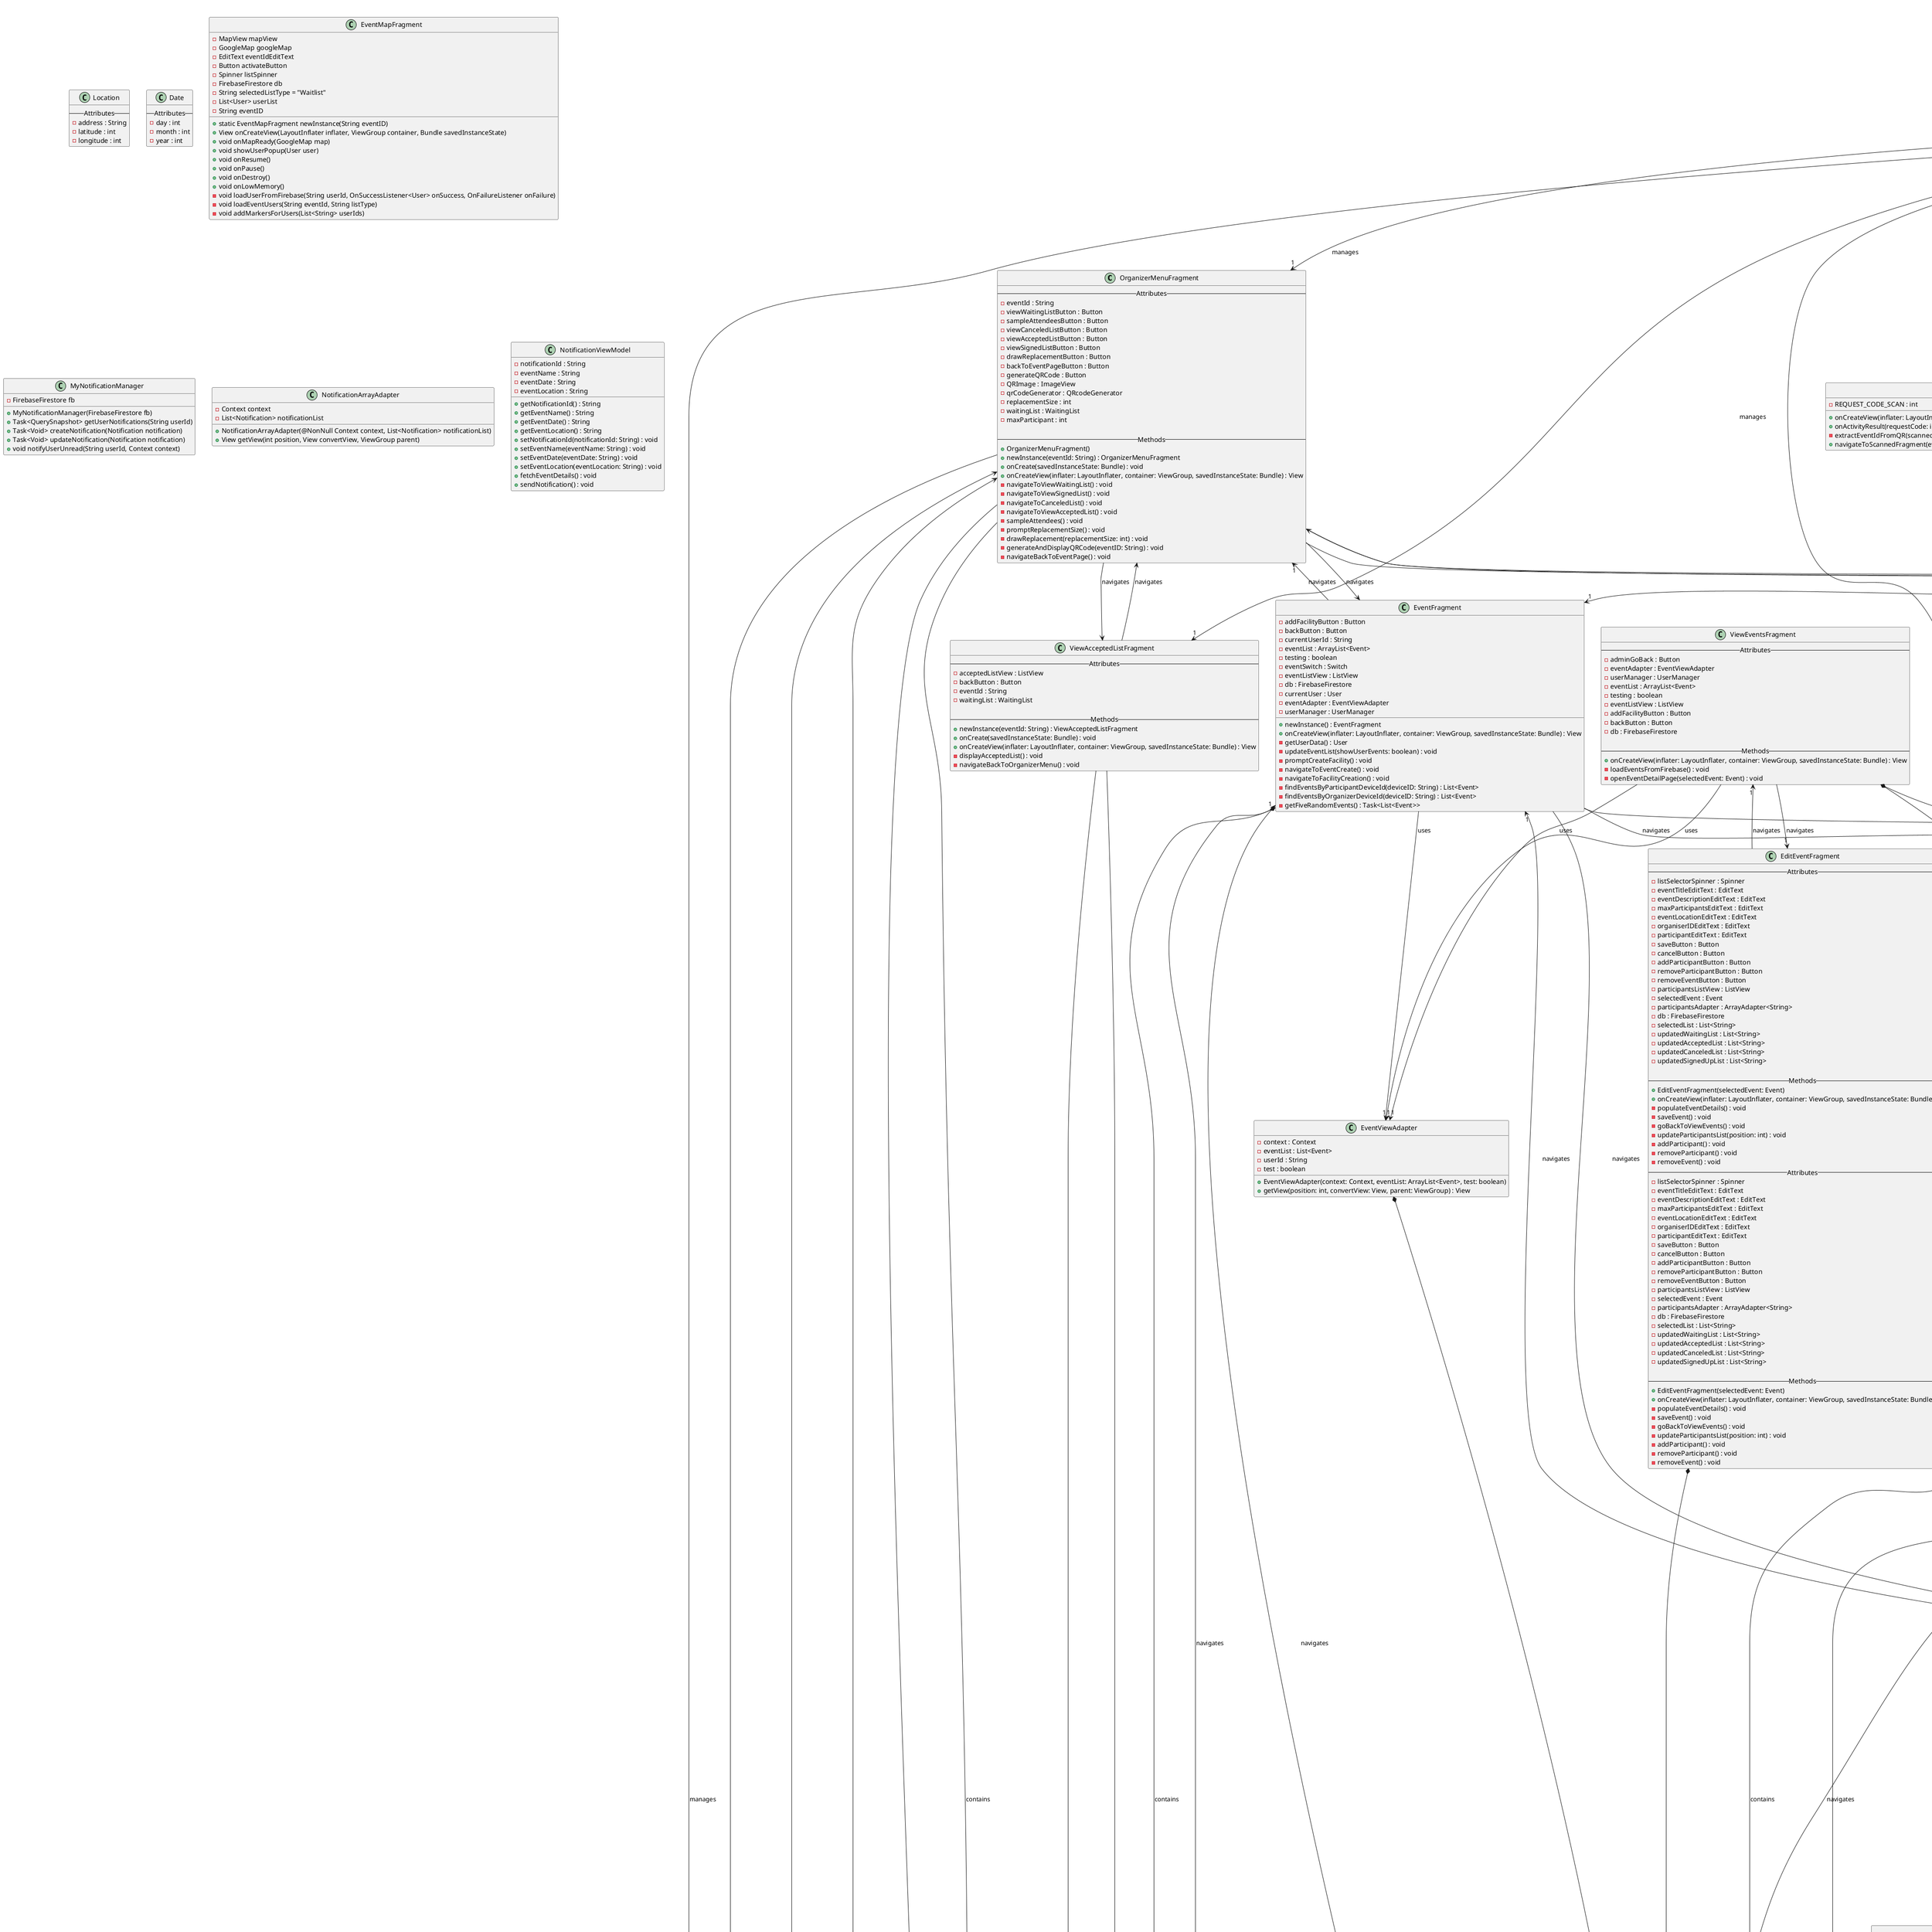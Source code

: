 @startuml
class OrganizerMenuFragment {
    -- Attributes --
    - eventId : String
    - viewWaitingListButton : Button
    - sampleAttendeesButton : Button
    - viewCanceledListButton : Button
    - viewAcceptedListButton : Button
    - viewSignedListButton : Button
    - drawReplacementButton : Button
    - backToEventPageButton : Button
    - generateQRCode : Button
    - QRImage : ImageView
    - qrCodeGenerator : QRcodeGenerator
    - replacementSize : int
    - waitingList : WaitingList
    - maxParticipant : int

    -- Methods --
    + OrganizerMenuFragment()
    + newInstance(eventId: String) : OrganizerMenuFragment
    + onCreate(savedInstanceState: Bundle) : void
    + onCreateView(inflater: LayoutInflater, container: ViewGroup, savedInstanceState: Bundle) : View
    - navigateToViewWaitingList() : void
    - navigateToViewSignedList() : void
    - navigateToCanceledList() : void
    - navigateToViewAcceptedList() : void
    - sampleAttendees() : void
    - promptReplacementSize() : void
    - drawReplacement(replacementSize: int) : void
    - generateAndDisplayQRCode(eventID: String) : void
    - navigateBackToEventPage() : void
}

class ViewAcceptedListFragment {
    -- Attributes --
    - acceptedListView : ListView
    - backButton : Button
    - eventId : String
    - waitingList : WaitingList

    -- Methods --
    + newInstance(eventId: String) : ViewAcceptedListFragment
    + onCreate(savedInstanceState: Bundle) : void
    + onCreateView(inflater: LayoutInflater, container: ViewGroup, savedInstanceState: Bundle) : View
    - displayAcceptedList() : void
    - navigateBackToOrganizerMenu() : void
}

class ViewCanceledListFragment {
    -- Attributes --
    - canceledListView : ListView
    - backButton : Button
    - eventId : String
    - waitingList : WaitingList

    -- Methods --
    + newInstance(eventId: String) : ViewCanceledListFragment
    + onCreate(savedInstanceState: Bundle) : void
    + onCreateView(inflater: LayoutInflater, container: ViewGroup, savedInstanceState: Bundle) : View
    - displayCanceledList() : void
    - navigateBackToOrganizerMenu() : void
}

class ViewSignedListFragment {
    -- Attributes --
    - signedUpListView : ListView
    - backButton : Button
    - eventId : String
    - waitingList : WaitingList

    -- Methods --
    + newInstance(eventId: String) : ViewSignedListFragment
    + onCreate(savedInstanceState: Bundle) : void
    + onCreateView(inflater: LayoutInflater, container: ViewGroup, savedInstanceState: Bundle) : View
    - displaySignedUpList() : void
    - navigateBackToOrganizerMenu() : void
}

class ViewWaitingListFragment {
    -- Attributes --
    - waitingListView : ListView
    - backButton : Button
    - eventId : String
    - waitingList : WaitingList

    -- Methods --
    + newInstance(eventId: String) : ViewWaitingListFragment
    + onCreate(savedInstanceState: Bundle) : void
    + onCreateView(inflater: LayoutInflater, container: ViewGroup, savedInstanceState: Bundle) : View
    - displayWaitingList() : void
    - navigateBackToOrganizerMenu() : void
}

class WaitingList {
    -- Attributes --
    - eventId : String
    - maxParticipants : int
    - waitingParticipantIds : List<String>
    - acceptedParticipantIds : List<String>
    - signedUpParticipantIds : List<String>
    - canceledParticipantIds : List<String>

    -- Methods --
    + WaitingList()
    + WaitingList(eventId: String)
    + getEventId() : String
    + setEventId(eventId: String) : void
    + getMaxParticipants() : int
    + setMaxParticipants(maxParticipants: int) : void
    + getWaitingParticipantIds() : List<String>
    + setWaitingParticipantIds(waitingParticipantIds: List<String>) : void
    + getAcceptedParticipantIds() : List<String>
    + setAcceptedParticipantIds(acceptedParticipantIds: List<String>) : void
    + getSignedUpParticipantIds() : List<String>
    + setSignedUpParticipantIds(signedUpParticipantIds: List<String>) : void
    + getCanceledParticipantIds() : List<String>
    + setCanceledParticipantIds(canceledParticipantIds: List<String>) : void
    + addParticipantToWaitingList(participantId: String) : boolean
    + sampleParticipants(sampleSize: int) : List<String>
    + participantSignsUp(participantId: String) : String
    + cancelParticipation(participantId: String) : boolean
    + drawReplacement(replacementSize: int) : List<String>
    + loadFromFirebase() : Task<DocumentSnapshot>
    + updateToFirebase() : Task<Void>
}

class Facility {
    -- Attributes --
    - facilityID : String
    - name : String
    - address : String
    - organizer : String
    - eventName : String
    - allEvents : List<String>
    - db : FirebaseFirestore
    - facilitiesRef : CollectionReference
    - testing : boolean

    -- Methods --
    + Facility()
    + Facility(name: String, address: String, description: String, organizer: String)
    + getName() : String
    + setName(name: String) : void
    + getAddress() : String
    + setAddress(address: String) : void
    + getOrganizer() : String
    + setOrganizer(organizer: String) : void
    + getFacilityID() : String
    + setFacilityID(facilityID: String) : void
    + getEvent() : String
    + setEvent(eventName: String) : void
    + setAllEvents(allEvents: List<String>) : void
    + getAllEvents() : List<String>
    + addAllEventsItem(eventID: String) : void
    + removeAllEventsItem(eventID: String) : void
    + saveFacilityProfile() : Task<Void>
    + deleteFacility() : void
    + associateEvent(eventID: String, genEvent: boolean) : void
    + hasEvent(eventName: String) : boolean
    + updateEventInFacility(eventName: String) : void
    + createFacilityWithEvent(eventName: String) : void
    + getNewFacilityID() : String
}



class Location {
    -- Attributes --
    - address : String
    - latitude : int
    - longitude : int
}

class MainActivity {
    -- Attributes --
    - REQUEST_WRITE_STORAGE : int
    - qrGenerator : QRcodeGenerator
    - qrCodeImageView : ImageView
    - navController : NavController
    - bottomNavigationView : BottomNavigationView
    - drawerLayout : DrawerLayout
    - navigationView : NavigationView
    - drawerToggle : ActionBarDrawerToggle
    - TAG : String
    - eventIdFromQR : String
    - isLoggedIn : boolean

    -- Methods --
    + onCreate(savedInstanceState: Bundle) : void
    + onNavigationItemSelected(item: MenuItem) : boolean
    + onBackPressed() : void
    + onNewIntent(intent: Intent) : void
    - handleIntent(intent: Intent) : void
    - extractEventIdFromUrl(url: String) : String
    - showLoginFragment(eventIdFromQR: String) : void
    + onLoginSuccess() : void
    - openEventViewFragment(eventID: String) : void
}


class DataGenerator {
    -- Attributes --
    - userList : List<User>
    - facilityList : List<Facility>
    - eventList : List<Event>
    - db : FirebaseFirestore

    -- Methods --
    + DataGenerator()
    + generateAndUploadData() : void
    - generateUsers() : void
    - generateFacilities() : void
    - generateEvents() : void
    - uploadData() : void
}



class Date {
    -- Attributes --
    - day : int
    - month : int
    - year : int
}

class User {
    -- Attributes --
    - deviceId : String
    - username : String
    - email : String
    - phoneNumber : String
    - profilePictureUrl : String
    - defaultprofilepictureurl : String
    - location : String
    - address : String
    - adminLevel : boolean
    - facilityAssociated : boolean
    - notificationAsk : boolean
    - geolocationAsk : boolean
    - roles : List<String>

    -- Methods --
    + getDeviceID() : String
    + setDeviceID(deviceId: String) : void
    + getUsername() : String
    + setUsername(username: String) : void
    + getEmail() : String
    + setEmail(email: String) : void
    + getPhoneNumber() : String
    + setPhoneNumber(phoneNumber: String) : void
    + getProfilePictureUrl() : String
    + setProfilePictureUrl(profilePictureUrl: String) : void
    + getdefaultProfilePictureUrl() : String
    + setdefaultProfilePictureUrl(defaultprofilepictureurl: String) : void
    + getRoles() : List<String>
    + setRoles(roles: List<String>) : void
    + isFacilityAssociated() : boolean
    + setFacilityAssociated(facilityAssociated: boolean) : void
    + getAddress() : String
    + setAddress(address: String) : void
    + getLocation() : String
    + setLocation(location: String) : void
    + isGeolocationAsk() : boolean
    + setGeolocationAsk(geolocationAsk: boolean) : void
    + isNotificationAsk() : boolean
    + setNotificationAsk(notificationAsk: boolean) : void
    + hasRole(role: String) : boolean
    + addRole(role: String) : void
    + removeRole(role: String) : void
    + generateProfileBitmap(name: String) : Bitmap
    + defaultProfilePictureUrl(name: String) : Task<Void>
    + uploadDefaultImageToFirebaseStorage(imageBytes: byte[]) : Task<Void>
    + saveUserDataToFirestore() : Task<Void>
    + saveGeneratedImageUrl(imageURL: String) : Task<Void>
    + updateProfilePicture(newPictureUri: Uri) : void
    + deleteSelectedImageFromFirebase(imageUrl: String) : void
    + isDefaultURLMain() : boolean
    + setMainToDefault() : void

'    -- Inner Interfaces --
'    interface OnImageUploadComplete {
'        + onImageUploadComplete(imageURL: String) : void
'        + onImageUploadFailed(e: Exception) : void
'    }
'
'    interface OnImageRemovalComplete {
'        + onImageRemovalSuccess() : void
'        + onImageRemovalFailed(e: Exception) : void
'    }
'
'    interface OnProfilePictureGeneratedListener {
'        + onProfilePictureGenerated() : void
'        + onProfilePictureGenerationFailed(e: Exception) : void
'    }
'
'    interface OnUserIDGenerated {
'        + onUserIDGenerated(userID: String) : void
'    }
}

class UserManager {
    -- Attributes --
    - instance : UserManager
    - currentUser : User
    - userFacility : Facility
    - organizerEvents : List<Event>
    - userEvents : List<Event>
    - eventDatabase : List<Event>

    -- Methods --
    + getInstance() : UserManager
    + setCurrentUser(user: User) : void
    + findUserEvents() : void
    + findUserFacility() : void
    + findOrganizerEvents() : void
    + userHasFacility() : boolean
    + getCurrentUser() : User
    + getUserFacility() : Facility
    + getOrganizerEvents() : List<Event>
    + getUserEvents() : List<Event>
    + getUserId() : String
}

class EventMapFragment {
    - MapView mapView
    - GoogleMap googleMap
    - EditText eventIdEditText
    - Button activateButton
    - Spinner listSpinner
    - FirebaseFirestore db
    - String selectedListType = "Waitlist"
    - List<User> userList
    - String eventID

    + static EventMapFragment newInstance(String eventID)
    + View onCreateView(LayoutInflater inflater, ViewGroup container, Bundle savedInstanceState)
    + void onMapReady(GoogleMap map)
    + void showUserPopup(User user)
    + void onResume()
    + void onPause()
    + void onDestroy()
    + void onLowMemory()
    - void loadUserFromFirebase(String userId, OnSuccessListener<User> onSuccess, OnFailureListener onFailure)
    - void loadEventUsers(String eventId, String listType)
    - void addMarkersForUsers(List<String> userIds)
}

class TestFragment {
    -- Attributes --
    - TAG : String
    - PICK_IMAGE_REQUEST : int
    - btnGenerateData : Button
    - btnLoadData : Button
    - btnSelectImage : Button
    - btnUploadImage : Button
    - btnDelete : Button
    - imageView : ImageView
    - txtStatus : TextView
    - imageUri : Uri
    - db : FirebaseFirestore
    - storage : FirebaseStorage
    - sampleTable : SampleTable
    - francisTest : boolean

    -- Methods --
    + TestFragment()
    + onCreate(savedInstanceState: Bundle) : void
    + onCreateView(inflater: LayoutInflater, container: ViewGroup, savedInstanceState: Bundle) : View
    - generateAndSaveData() : void
    - loadDataFromFirebase() : void
    - openFileChooser() : void
    + onActivityResult(requestCode: int, resultCode: int, data: Intent) : void
    - uploadImage() : void
    - saveImageLinkToFirestore(imageUrl: String, usage: String, description: String) : void
    - deleteAllData() : void

'    -- Inner Class --
'    class ImageData {
'        -- Attributes --
'        - imageUrl : String
'        - usage : String
'        - description : String
'
'        -- Methods --
'        + ImageData()
'        + ImageData(imageUrl: String, usage: String, description: String)
'        + getImageUrl() : String
'        + getUsage() : String
'        + getDescription() : String
'    }
}

class SampleTable {
    -- Attributes --
    + UserList : List<User>
    + FacilityList : List<Facility>
    + EventList : List<Event>
    - userUpdateCount : int
    - facilityUpdateCount : int

    -- Methods --
    + makeUserList() : void
    + makeFacilityList() : void
    + makeEventList() : void
    + saveDataToFirebase(onSuccess: Runnable, onFailure: OnFailureListener) : void
    - checkCompletion(pendingWrites: AtomicInteger, failures: AtomicInteger, onSuccess: Runnable, onFailure: OnFailureListener) : void
    + getUserList() : List<User>
    + getFacilityList() : List<Facility>
    + getEventList() : List<Event>
    + updateUser(updatedUser: User) : void
    + updateFacility(updatedFacility: Facility) : void
    + updateEvent(updatedEvent: Event) : void
    + getUserByUsername(username: String) : User
    + getFacilityByName(name: String) : Facility
    + getEventById(eventId: String) : Event
}

class FirebaseTestingActivity {
    -- Attributes --
    - TAG : String
    - PICK_IMAGE_REQUEST : int
    - btnGenerateData : Button
    - btnLoadData : Button
    - btnSelectImage : Button
    - btnUploadImage : Button
    - imageView : ImageView
    - txtStatus : TextView
    - imageUri : Uri
    - db : FirebaseFirestore
    - storage : FirebaseStorage
    - sampleTable : SampleTable

    -- Methods --
    + onCreate(savedInstanceState: Bundle) : void
    - generateAndSaveData() : void
    - loadDataFromFirebase() : void
    - openFileChooser() : void
    + onActivityResult(requestCode: int, resultCode: int, data: Intent) : void
    - uploadImage() : void
    - saveImageLinkToFirestore(imageUrl: String, usage: String, description: String) : void

'    -- Inner Class --
'    class ImageData {
'        -- Attributes --
'        - imageUrl : String
'        - usage : String
'        - description : String
'
'        -- Methods --
'        + ImageData()
'        + ImageData(imageUrl: String, usage: String, description: String)
'        + getImageUrl() : String
'        + getUsage() : String
'        + getDescription() : String
'    }
}


class ImageData {
    -- Attributes --
    - imageUrl : String
    - usage : String
    - description : String

    -- Methods --
    + ImageData()
    + ImageData(imageUrl: String, usage: String, description: String)
    + getImageUrl() : String
    + getUsage() : String
    + getDescription() : String
}

class FirebaseTesting {
    -- Attributes --
    - TAG : String
    - db : FirebaseFirestore
    - storage : FirebaseStorage

    -- Methods --
    + FirebaseTesting()
    + uploadImage(localImagePath: String, usageLocation: String, description: String) : void
    + loadImages() : void
    + testFirebaseOperations() : void
    + loadUsersFromFirebase() : void
    + loadFacilitiesFromFirebase() : void
    + loadEventsFromFirebase() : void
}

' Relationships with correct multiplicity and UML notations
FirebaseTestingActivity *-- "1" SampleTable : contains
SampleTable o-- "*" User : contains
SampleTable o-- "*" Facility : contains
SampleTable o-- "*" Event : contains
FirebaseTestingActivity --> "1" FirebaseFirestore : uses
FirebaseTestingActivity --> "1" FirebaseStorage : uses
TestFragment --> "1" FirebaseFirestore : uses
TestFragment --> "1" FirebaseStorage : uses
TestFragment *-- "1" SampleTable : contains
FirebaseTesting --> "1" FirebaseFirestore : uses
FirebaseTesting --> "1" FirebaseStorage : uses
FirebaseTesting --> "1" SampleTable : uses
FirebaseTestingActivity +-- ImageData
TestFragment +-- ImageData

class MyNotificationManager {
    - FirebaseFirestore fb
    + MyNotificationManager(FirebaseFirestore fb)
    + Task<QuerySnapshot> getUserNotifications(String userId)
    + Task<Void> createNotification(Notification notification)
    + Task<Void> updateNotification(Notification notification)
    + void notifyUserUnread(String userId, Context context)
}

class NotificationArrayAdapter {
    - Context context
    - List<Notification> notificationList
    + NotificationArrayAdapter(@NonNull Context context, List<Notification> notificationList)
    + View getView(int position, View convertView, ViewGroup parent)
}

class NotificationFragment {
    - ARG_INTEGER : String
    - receivedInteger : int
    + newInstance() : NotificationFragment
    + onCreate(savedInstanceState: Bundle) : void
    + onCreateView(inflater: LayoutInflater, container: ViewGroup, savedInstanceState: Bundle) : View
}

class NotificationViewModel {
    - notificationId : String
    - eventName : String
    - eventDate : String
    - eventLocation : String
    + getNotificationId() : String
    + getEventName() : String
    + getEventDate() : String
    + getEventLocation() : String
    + setNotificationId(notificationId: String) : void
    + setEventName(eventName: String) : void
    + setEventDate(eventDate: String) : void
    + setEventLocation(eventLocation: String) : void
    + fetchEventDetails() : void
    + sendNotification() : void
}


class CameraFragment {
    - REQUEST_CODE_SCAN : int
    + onCreateView(inflater: LayoutInflater, container: ViewGroup, savedInstanceState: Bundle) : View
    + onActivityResult(requestCode: int, resultCode: int, data: Intent) : void
    - extractEventIdFromQR(scannedData: String) : String
    + navigateToScannedFragment(eventId: String) : void
}

class QRCodeEventGenerate {
    - qrCodeGenerator : QRcodeGenerator
    + onCreateView(inflater: LayoutInflater, container: ViewGroup, savedInstanceState: Bundle) : View
    - generateHash(input: String) : String
}

class QRcodeGenerator {
    - context : Context
    + QRcodeGenerator(context: Context)
    + generateQRCode(content: String) : Bitmap
    + saveQRCode(bitmap: Bitmap, eventID: String) : void
}

class ScannedFragment {
    - ARG_EVENT_ID : String
    - eventId : String
    - scanView : TextView
    - scannerOpenButton : Button
    + newInstance(scannedData: String) : ScannedFragment
    + onCreate(savedInstanceState: Bundle) : void
    + onCreateView(inflater: LayoutInflater, container: ViewGroup, savedInstanceState: Bundle) : View
}

class ProfileFragment {
    - receivedInteger : int
    + newInstance() : ProfileFragment
    + onCreate(savedInstanceState: Bundle) : void
    + onCreateView(inflater: LayoutInflater, container: ViewGroup, savedInstanceState: Bundle) : View
}

class ProfileEntrantFragment {
    - profileManager : EntrantProfileManager
    - currentProfile : EntrantProfile
    - currentUser : User
    - isNewUser : boolean
    - eventIDFromQR : String
    - deviceId : String
    - selectedImageUri : Uri
    - profileTitle : TextView
    - editName : EditText
    - editEmail : EditText
    - editPhone : EditText
    - notificationsSwitch : Switch
    - saveButton : Button
    - backButton : Button
    - editButton : Button
    - uploadButton : Button
    - userImage : ImageView
    + newInstance(isNewUser: boolean, eventId: String, deviceId: String) : ProfileEntrantFragment
    + onCreate(savedInstanceState: Bundle) : void
    + onCreateView(inflater: LayoutInflater, container: ViewGroup, savedInstanceState: Bundle) : View
    - loadUserProfile() : void
    - onProfileLoaded(profile: EntrantProfile) : void
    - saveUserProfile() : void
    - toggleEditMode() : void
    - setEditMode(enable: boolean) : void
    - getDeviceID() : String
    - uploadPhoto() : void
    - removeImage() : void
    - goToHome() : void
}

class EntrantProfileManager {
    - db : FirebaseFirestore
    + createOrUpdateProfile(deviceID: String, profile: EntrantProfile) : void
    + getProfile(deviceID: String, callback: ProfileLoadCallback) : void


}

class EntrantProfile {
    - name : String
    - email : String
    - phoneNumber : String
    - notificationsEnabled : boolean
    + EntrantProfile()
    + EntrantProfile(name: String, email: String, phoneNumber: String)
    + getName() : String
    + setName(name: String) : void
    + getEmail() : String
    + setEmail(email: String) : void
    + getPhoneNumber() : String
    + setPhoneNumber(phoneNumber: String) : void
    + isNotificationsEnabled() : boolean
    + setNotificationsEnabled(enabled: boolean) : void
    + toString() : String
}

class LoginFragment {
    - deviceIdText : TextView
    - welcomeText : TextView
    - nav : BottomNavigationView
    - isLoggedIn : boolean
    - eventIdFromQR : String
    + setEventId(eventId: String) : void
    + onCreate(savedInstanceState: Bundle) : void
    + onCreateView(inflater: LayoutInflater, container: ViewGroup, savedInstanceState: Bundle) : View
}

class HomeFragment {
    - someInteger : int
    - userId : String
    + newInstance(userId: String) : HomeFragment
    + onCreateView(inflater: LayoutInflater, container: ViewGroup, savedInstanceState: Bundle) : View
}

class HomeViewModel {
    - mText : MutableLiveData<String>
    + HomeViewModel()
    + getText() : LiveData<String>
}

class EventViewFragment {
    - eventId : String
    - deviceId : String
    - userId : String
    - event : Event
    - eventPosterImage : ImageView
    - eventTitleText : TextView
    - eventDescriptionText : TextView
    - buttonContainer : LinearLayout
    + newInstance(eventID: String, deviceID: String) : EventViewFragment
    + onCreateView(inflater: LayoutInflater, container: ViewGroup, savedInstanceState: Bundle) : View
    - displayEventDetails(event: Event) : void
    - configureButtons(selectedEvent: Event, selectedUserId: String) : void
    - addButton(text: String, listener: View.OnClickListener) : void
    - updateEventInFirestore(event: Event) : void
    - goBackToEventFragment() : void
}

class EventViewAdapter {
    - context : Context
    - eventList : List<Event>
    - userId : String
    - test : boolean
    + EventViewAdapter(context: Context, eventList: ArrayList<Event>, test: boolean)
    + getView(position: int, convertView: View, parent: ViewGroup) : View
}

class EventFragment {
    - addFacilityButton : Button
    - backButton : Button
    - currentUserId : String
    - eventList : ArrayList<Event>
    - testing : boolean
    - eventSwitch : Switch
    - eventListView : ListView
    - db : FirebaseFirestore
    - currentUser : User
    - eventAdapter : EventViewAdapter
    - userManager : UserManager
    + newInstance() : EventFragment
    + onCreateView(inflater: LayoutInflater, container: ViewGroup, savedInstanceState: Bundle) : View
    - getUserData() : User
    - updateEventList(showUserEvents: boolean) : void
    - promptCreateFacility() : void
    - navigateToEventCreate() : void
    - navigateToFacilityCreation() : void
    - findEventsByParticipantDeviceId(deviceID: String) : List<Event>
    - findEventsByOrganizerDeviceId(deviceID: String) : List<Event>
    - getFiveRandomEvents() : Task<List<Event>>
}

class Event {
    - eventId : String
    - eventTitle : String
    - description : String
    - imageUrl : String
    - timestamp : long
    - address : String
    - location : String
    - maxParticipants : int
    - waitingParticipantIds : List<String>
    - acceptedParticipantIds : List<String>
    - canceledParticipantIds : List<String>
    - signedUpParticipantIds : List<String>
    - enrolledParticipantIds : List<String>
    - declinedParticipantIds : List<String>
    - waitingList : WaitingList
    - organizerId : String
    - db : FirebaseFirestore
    - storage : FirebaseStorage
    + Event()
    + Event(eventId: String, eventTitle: String, description: String, imageUrl: String, timestamp: long, locationstr: String, maxParticipants: int, organizerId: String)
    + getEventId() : String
    + setEventId(eventId: String) : void
    + getEventTitle() : String
    + setEventTitle(eventTitle: String) : void
    + getDescription() : String
    + setDescription(description: String) : void
    + getImageUrl() : String
    + setImageUrl(imageUrl: String) : void
    + getTimestamp() : long
    + setTimestamp(timestamp: long) : void
    + getAddress() : String
    + setAddress(address: String) : void
    + getMaxParticipants() : int
    + setMaxParticipants(maxParticipants: int) : void
    + getWaitingList() : WaitingList
    + getOrganizerId() : String
    + setOrganizerId(organizerId: String) : void
    + getLocation() : String
    + setLocation(location: String) : void
    + getAcceptedParticipantIds() : List<String>
    + addAcceptedParticipantId(participantId: String) : void
    + getCanceledParticipantIds() : List<String>
    + addCanceledParticipantIds(participantId: String) : void
    + getSignedUpParticipantIds() : List<String>
    + addSignedUpParticipantIds(participantId: String) : void
    + getWaitingParticipantIds() : List<String>
    + addWaitingParticipantIds(participantId: String) : void
    + removeWaitingParticipantId(participantId: String) : void
    + acceptParticipant(entrantId: String) : void
    + cancelParticipant(entrantId: String) : void
    + signUpParticipant(entrantId: String) : void
    + addParticipant(entrantId: String) : void
    + removeParticipant(entrantId: String) : void
    + createEventPosterUrl() : String
    + saveEventDataToFirestore() : Task<Void>
    + updateEventData(...) : Task<Void>
    + uploadEventPosterToFirebase(picture: String) : void
    + updateEventPosterToFirebase(newPoster: String) : void
    + getNewEventID() : String
    + findEventById(eventId: String, onSuccessListener: OnSuccessListener<Event>, onFailureListener: OnFailureListener) : void
    + addDeclinedParticipantId(userId: String) : void
    + getDeclinedParticipantIds() : List<String>
}

class EventCreateFragment {
    - editTextTitle : EditText
    - editTextDescription : EditText
    - editTextImageUrl : EditText
    - editTextLocation : EditText
    - editMaxParticipants : EditText
    - editWaitingListLimit : EditText
    - createEventButton : Button
    - backButton : Button
    - db : FirebaseFirestore
    - roleAssigned : boolean
    - testingFlag : boolean
    + EventCreateFragment()
    + newInstance(testing: boolean) : EventCreateFragment
    + onCreate(savedInstanceState: Bundle) : void
    + onCreateView(inflater: LayoutInflater, container: ViewGroup, savedInstanceState: Bundle) : View
    - createEvent() : void
    - clearEventForm() : void
}
class AdminFragment {
    -- Attributes --
    - viewUsersButton : Button
    - viewEventsButton : Button
    - viewFacilitiesButton : Button
    - viewImagesButton : Button

    -- Methods --
    + onCreateView(inflater: LayoutInflater, container: ViewGroup, savedInstanceState: Bundle) : View
    - replaceFragment(fragment: Fragment) : void
}

class ViewUsersFragment {
    -- Attributes --
    - db : FirebaseFirestore
    - usersListView : ListView
    - userAdapter : UserViewAdapter
    - userList : ArrayList<User>
    - addUser : Button
    - adminGoBack : Button

    -- Methods --
    + onCreateView(inflater: LayoutInflater, container: ViewGroup, savedInstanceState: Bundle) : View
    - openNewUserFragment() : void
    - openUserDetailsFragment(selectedUser: User) : void
    - loadUsersFromFirestore() : void
}

class UserViewAdapter {
    -- Attributes --
    - context : Context
    - userList : List<User>

    -- Methods --
    + UserViewAdapter(context: Context, userList: ArrayList<User>)
    + getView(position: int, convertView: View, parent: ViewGroup) : View
}

class EditUserFragment {
    -- Attributes --
    - usernameEditText : EditText
    - deviceIdEditText : EditText
    - emailEditText : EditText
    - phoneNumberEditText : EditText
    - profilePictureUrlEditText : EditText
    - locationEditText : EditText
    - dateJoinedEditText : EditText
    - saveButton : Button
    - deleteButton : Button
    - cancelButton : Button
    - notificationSwitch : Switch
    - geolocationSwitch : Switch
    - entrantSwitch : Switch
    - organizerSwitch : Switch
    - adminSwitch : Switch
    - db : FirebaseFirestore
    - documentId : String
    - isNewUser : boolean

    -- Methods --
    + onCreateView(inflater: LayoutInflater, container: ViewGroup, savedInstanceState: Bundle) : View
    - updateUser(documentId: String) : void
    - deleteUser(documentId: String) : void
    - loadUserData(documentId: String) : void
    - addUserToFirestore() : void
}

class ViewImagesFragment {
    -- Attributes --
    - imagesListView : ListView
    - imageAdapter : ImageAdapter
    - imageList : List<ImageClass>
    - adminGoBack : Button

    -- Methods --
    + onCreateView(inflater: LayoutInflater, container: ViewGroup, savedInstanceState: Bundle) : View
    - loadImagesFromFirebase() : void
    - openImageDetailsFragment(image: ImageClass) : void
}

class ImageClass {
    -- Attributes --
    - URL : String
    - image : Image

    -- Methods --
    // No public methods defined in the file
}

class ImageAdapter {
    -- Attributes --
    - context : Context
    - imageList : List<ImageClass>

    -- Methods --
    + ImageAdapter(context: Context, imageList: List<ImageClass>)
    + getView(position: int, convertView: View, parent: ViewGroup) : View
}

class EditImageFragment {
    -- Attributes --
    // No attributes defined in the file

    -- Methods --
    // No public methods defined in the file
}

class ViewFacilitiesFragment {
    -- Attributes --
    - adminGoBack : Button
    - db : FirebaseFirestore
    - facilitiesListView : ListView
    - facilityAdapter : FacilityViewAdapter
    - facilityList : ArrayList<Facility>
    - addUFacility : Button

    -- Methods --
    + onCreateView(inflater: LayoutInflater, container: ViewGroup, savedInstanceState: Bundle) : View
    - loadFacilitiesFromFirestore() : void
    - openFacilityDetailsFragment(selectedFacility: Facility) : void
}

class FacilityViewAdapter {
    -- Attributes --
    - context : Context
    - facilityList : List<Facility>

    -- Methods --
    + FacilityViewAdapter(context: Context, facilityList: ArrayList<Facility>)
    + getView(position: int, convertView: View, parent: ViewGroup) : View
}

class EditEventFragment {
    -- Attributes --
    - listSelectorSpinner : Spinner
    - eventTitleEditText : EditText
    - eventDescriptionEditText : EditText
    - maxParticipantsEditText : EditText
    - eventLocationEditText : EditText
    - organiserIDEditText : EditText
    - participantEditText : EditText
    - saveButton : Button
    - cancelButton : Button
    - addParticipantButton : Button
    - removeParticipantButton : Button
    - removeEventButton : Button
    - participantsListView : ListView
    - selectedEvent : Event
    - participantsAdapter : ArrayAdapter<String>
    - db : FirebaseFirestore
    - selectedList : List<String>
    - updatedWaitingList : List<String>
    - updatedAcceptedList : List<String>
    - updatedCanceledList : List<String>
    - updatedSignedUpList : List<String>

    -- Methods --
    + EditEventFragment(selectedEvent: Event)
    + onCreateView(inflater: LayoutInflater, container: ViewGroup, savedInstanceState: Bundle) : View
    - populateEventDetails() : void
    - saveEvent() : void
    - goBackToViewEvents() : void
    - updateParticipantsList(position: int) : void
    - addParticipant() : void
    - removeParticipant() : void
    - removeEvent() : void
}

class EditEventFragment {
    -- Attributes --
    - listSelectorSpinner : Spinner
    - eventTitleEditText : EditText
    - eventDescriptionEditText : EditText
    - maxParticipantsEditText : EditText
    - eventLocationEditText : EditText
    - organiserIDEditText : EditText
    - participantEditText : EditText
    - saveButton : Button
    - cancelButton : Button
    - addParticipantButton : Button
    - removeParticipantButton : Button
    - removeEventButton : Button
    - participantsListView : ListView
    - selectedEvent : Event
    - participantsAdapter : ArrayAdapter<String>
    - db : FirebaseFirestore
    - selectedList : List<String>
    - updatedWaitingList : List<String>
    - updatedAcceptedList : List<String>
    - updatedCanceledList : List<String>
    - updatedSignedUpList : List<String>

    -- Methods --
    + EditEventFragment(selectedEvent: Event)
    + onCreateView(inflater: LayoutInflater, container: ViewGroup, savedInstanceState: Bundle) : View
    - populateEventDetails() : void
    - saveEvent() : void
    - goBackToViewEvents() : void
    - updateParticipantsList(position: int) : void
    - addParticipant() : void
    - removeParticipant() : void
    - removeEvent() : void
}

class ViewEventsFragment {
    -- Attributes --
    - adminGoBack : Button
    - eventAdapter : EventViewAdapter
    - userManager : UserManager
    - eventList : ArrayList<Event>
    - testing : boolean
    - eventListView : ListView
    - addFacilityButton : Button
    - backButton : Button
    - db : FirebaseFirestore

    -- Methods --
    + onCreateView(inflater: LayoutInflater, container: ViewGroup, savedInstanceState: Bundle) : View
    - loadEventsFromFirebase() : void
    - openEventDetailPage(selectedEvent: Event) : void
}

ViewEventsFragment --> "1" AdminFragment : navigates
ViewEventsFragment --> "1" EventViewAdapter : uses
ViewEventsFragment --> "1" EditEventFragment : navigates
ViewEventsFragment *-- "1..*" Event : contains
EditEventFragment *-- "1" Event : contains
EditEventFragment --> "1" ViewEventsFragment : navigates
ViewFacilitiesFragment --> "1" FacilityViewAdapter : uses
FacilityViewAdapter o-- "0..*" Facility : contains
ViewFacilitiesFragment --> "1" AdminFragment : navigates
ViewFacilitiesFragment --> "1" FacilityViewAdapter : uses
ViewFacilitiesFragment --> "1" EditFacilityFragment : uses
ViewFacilitiesFragment *-- "1..*" Facility : contains
ViewImagesFragment --> "1" EditImageFragment : navigates
ImageAdapter *-- "0..*" ImageClass : contains
ViewImagesFragment --> "1" ImageAdapter : uses
ViewImagesFragment *-- "1..*" ImageClass : contains
AdminFragment --> "1" ViewUsersFragment : navigates
ViewUsersFragment --> "1" AdminFragment : navigates
ViewUsersFragment --> "1" UserViewAdapter : uses
ViewUsersFragment --> "1" EditUserFragment : uses
ViewUsersFragment --> "1..*" User : uses
UserViewAdapter *-- "1..*" User : contains
EditUserFragment --> "1" User : uses

EventCreateFragment *-- "1" Event : creates
EventCreateFragment --> "1" FirebaseFirestore : uses
EventCreateFragment --> "1" HomeFragment : navigates
Event *-- "0..*" WaitingList : contains
EventFragment --> "1" EventCreateFragment : navigates
EventFragment --> "1" EventViewFragment : navigates
EventFragment --> "1" OrganizerMenuFragment : navigates
EventFragment --> "1" HomeFragment : navigates
EventFragment *-- "1..*" Event : contains
EventFragment --> "1" User : uses
EventFragment --> "1" EventViewAdapter : uses
ViewEventsFragment --> "1" EventViewAdapter : uses
EventViewAdapter *-- "1..*" Event : contains
EventViewFragment --> "1" Event : uses
EventViewFragment --> "1" EventFragment : navigates

HomeFragment --> "1" EventCreateFragment : navigates
HomeFragment --> "1" EventFragment : navigates
HomeFragment --> "1" NotificationFragment : navigates
HomeFragment --> "1" ProfileEntrantFragment : navigates
HomeViewModel --> LiveData : provides

ProfileEntrantFragment *-- "1" EntrantProfileManager : manages
ProfileEntrantFragment *-- "1" EntrantProfile : contains
ProfileEntrantFragment --> "1" User : uses
ProfileEntrantFragment --> "1" HomeFragment : navigates
ProfileEntrantFragment --> "1" EventViewFragment : navigates

EntrantProfileManager --> EntrantProfile : manages
EntrantProfileManager --> FirebaseFirestore : uses
EntrantProfileManager o-- ProfileLoadCallback : callback

ProfileFragment --> "1" HomeFragment : navigates
ProfileFragment --> "1" NotificationFragment : navigates

LoginFragment --> "1" ProfileEntrantFragment : navigates
LoginFragment --> "1" HomeFragment : navigates
LoginFragment --> "1" EventViewFragment : navigates
LoginFragment --> "1" FirestoreAccess : uses

NotificationFragment --> "1" ProfileFragment : navigates
NotificationFragment --> "1" HomeFragment : navigates
CameraFragment --> "1" ScannedFragment : navigates
CameraFragment --> "1" IntentIntegrator : uses
QRCodeEventGenerate --> "1" QRcodeGenerator : uses
QRcodeGenerator --> Bitmap : generates
QRcodeGenerator --> Context : uses
ScannedFragment --> "1" CameraFragment : navigates
UserManager *-- "1" User : manages
UserManager --> "1" FirestoreAccess : uses
UserManager *-- "1" Facility : manages
UserManager *-- "1..*" Event : manages
DataGenerator *-- "1..*" User : generates
DataGenerator *-- "1..*" Facility : generates
DataGenerator *-- "1..*" Event : generates
DataGenerator --> "1" FirebaseFirestore : uses
Facility --> FirebaseFirestore : uses
Facility --> CollectionReference : manages
Facility *-- "1..*" Event : associates
MainActivity --> "1" HomeFragment : manages
MainActivity --> "1" ProfileFragment : manages
MainActivity --> "1" EventFragment : manages
MainActivity --> "1" TestFragment : manages
MainActivity --> "1" EventCreateFragment : manages
MainActivity --> "1" LoginFragment : manages
MainActivity --> "1" NotificationFragment : manages
MainActivity --> "1" ViewWaitingListFragment : manages
MainActivity --> "1" ViewSignedListFragment : manages
MainActivity --> "1" ViewCanceledListFragment : manages
MainActivity --> "1" ViewAcceptedListFragment : manages
MainActivity --> "1" OrganizerMenuFragment : manages
MainActivity --> "1" ScannedFragment : manages
MainActivity --> "1" CameraFragment : manages
MainActivity --> "1" QRCodeEventGenerate : manages
MainActivity --> "1" AdminFragment : manages
MainActivity --> "1" ProfileEntrantFragment : manages
MainActivity --> QRcodeGenerator : uses
WaitingList <-- ViewAcceptedListFragment : uses
WaitingList <-- ViewCanceledListFragment : uses
WaitingList <-- ViewSignedListFragment : uses
WaitingList <-- ViewWaitingListFragment : uses
ViewWaitingListFragment --> OrganizerMenuFragment : navigates
ViewWaitingListFragment --> WaitingList : uses
ViewSignedListFragment --> OrganizerMenuFragment : navigates
ViewSignedListFragment --> WaitingList : uses
ViewCanceledListFragment --> OrganizerMenuFragment : navigates
ViewCanceledListFragment --> WaitingList : uses
ViewAcceptedListFragment --> OrganizerMenuFragment : navigates
ViewAcceptedListFragment --> WaitingList : uses
OrganizerMenuFragment --> EventFragment : navigates
OrganizerMenuFragment --> ViewWaitingListFragment : navigates
OrganizerMenuFragment --> ViewSignedListFragment : navigates
OrganizerMenuFragment --> ViewCanceledListFragment : navigates
OrganizerMenuFragment --> ViewAcceptedListFragment : navigates
OrganizerMenuFragment --> WaitingList : contains
OrganizerMenuFragment --> QRcodeGenerator : uses
@enduml
